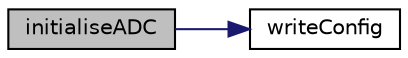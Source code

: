 digraph "initialiseADC"
{
 // LATEX_PDF_SIZE
  edge [fontname="Helvetica",fontsize="10",labelfontname="Helvetica",labelfontsize="10"];
  node [fontname="Helvetica",fontsize="10",shape=record];
  rankdir="LR";
  Node1 [label="initialiseADC",height=0.2,width=0.4,color="black", fillcolor="grey75", style="filled", fontcolor="black",tooltip=" "];
  Node1 -> Node2 [color="midnightblue",fontsize="10",style="solid",fontname="Helvetica"];
  Node2 [label="writeConfig",height=0.2,width=0.4,color="black", fillcolor="white", style="filled",URL="$storage_8h.html#a2b3daa967fcf9b48410920143dcb5219",tooltip=" "];
}

